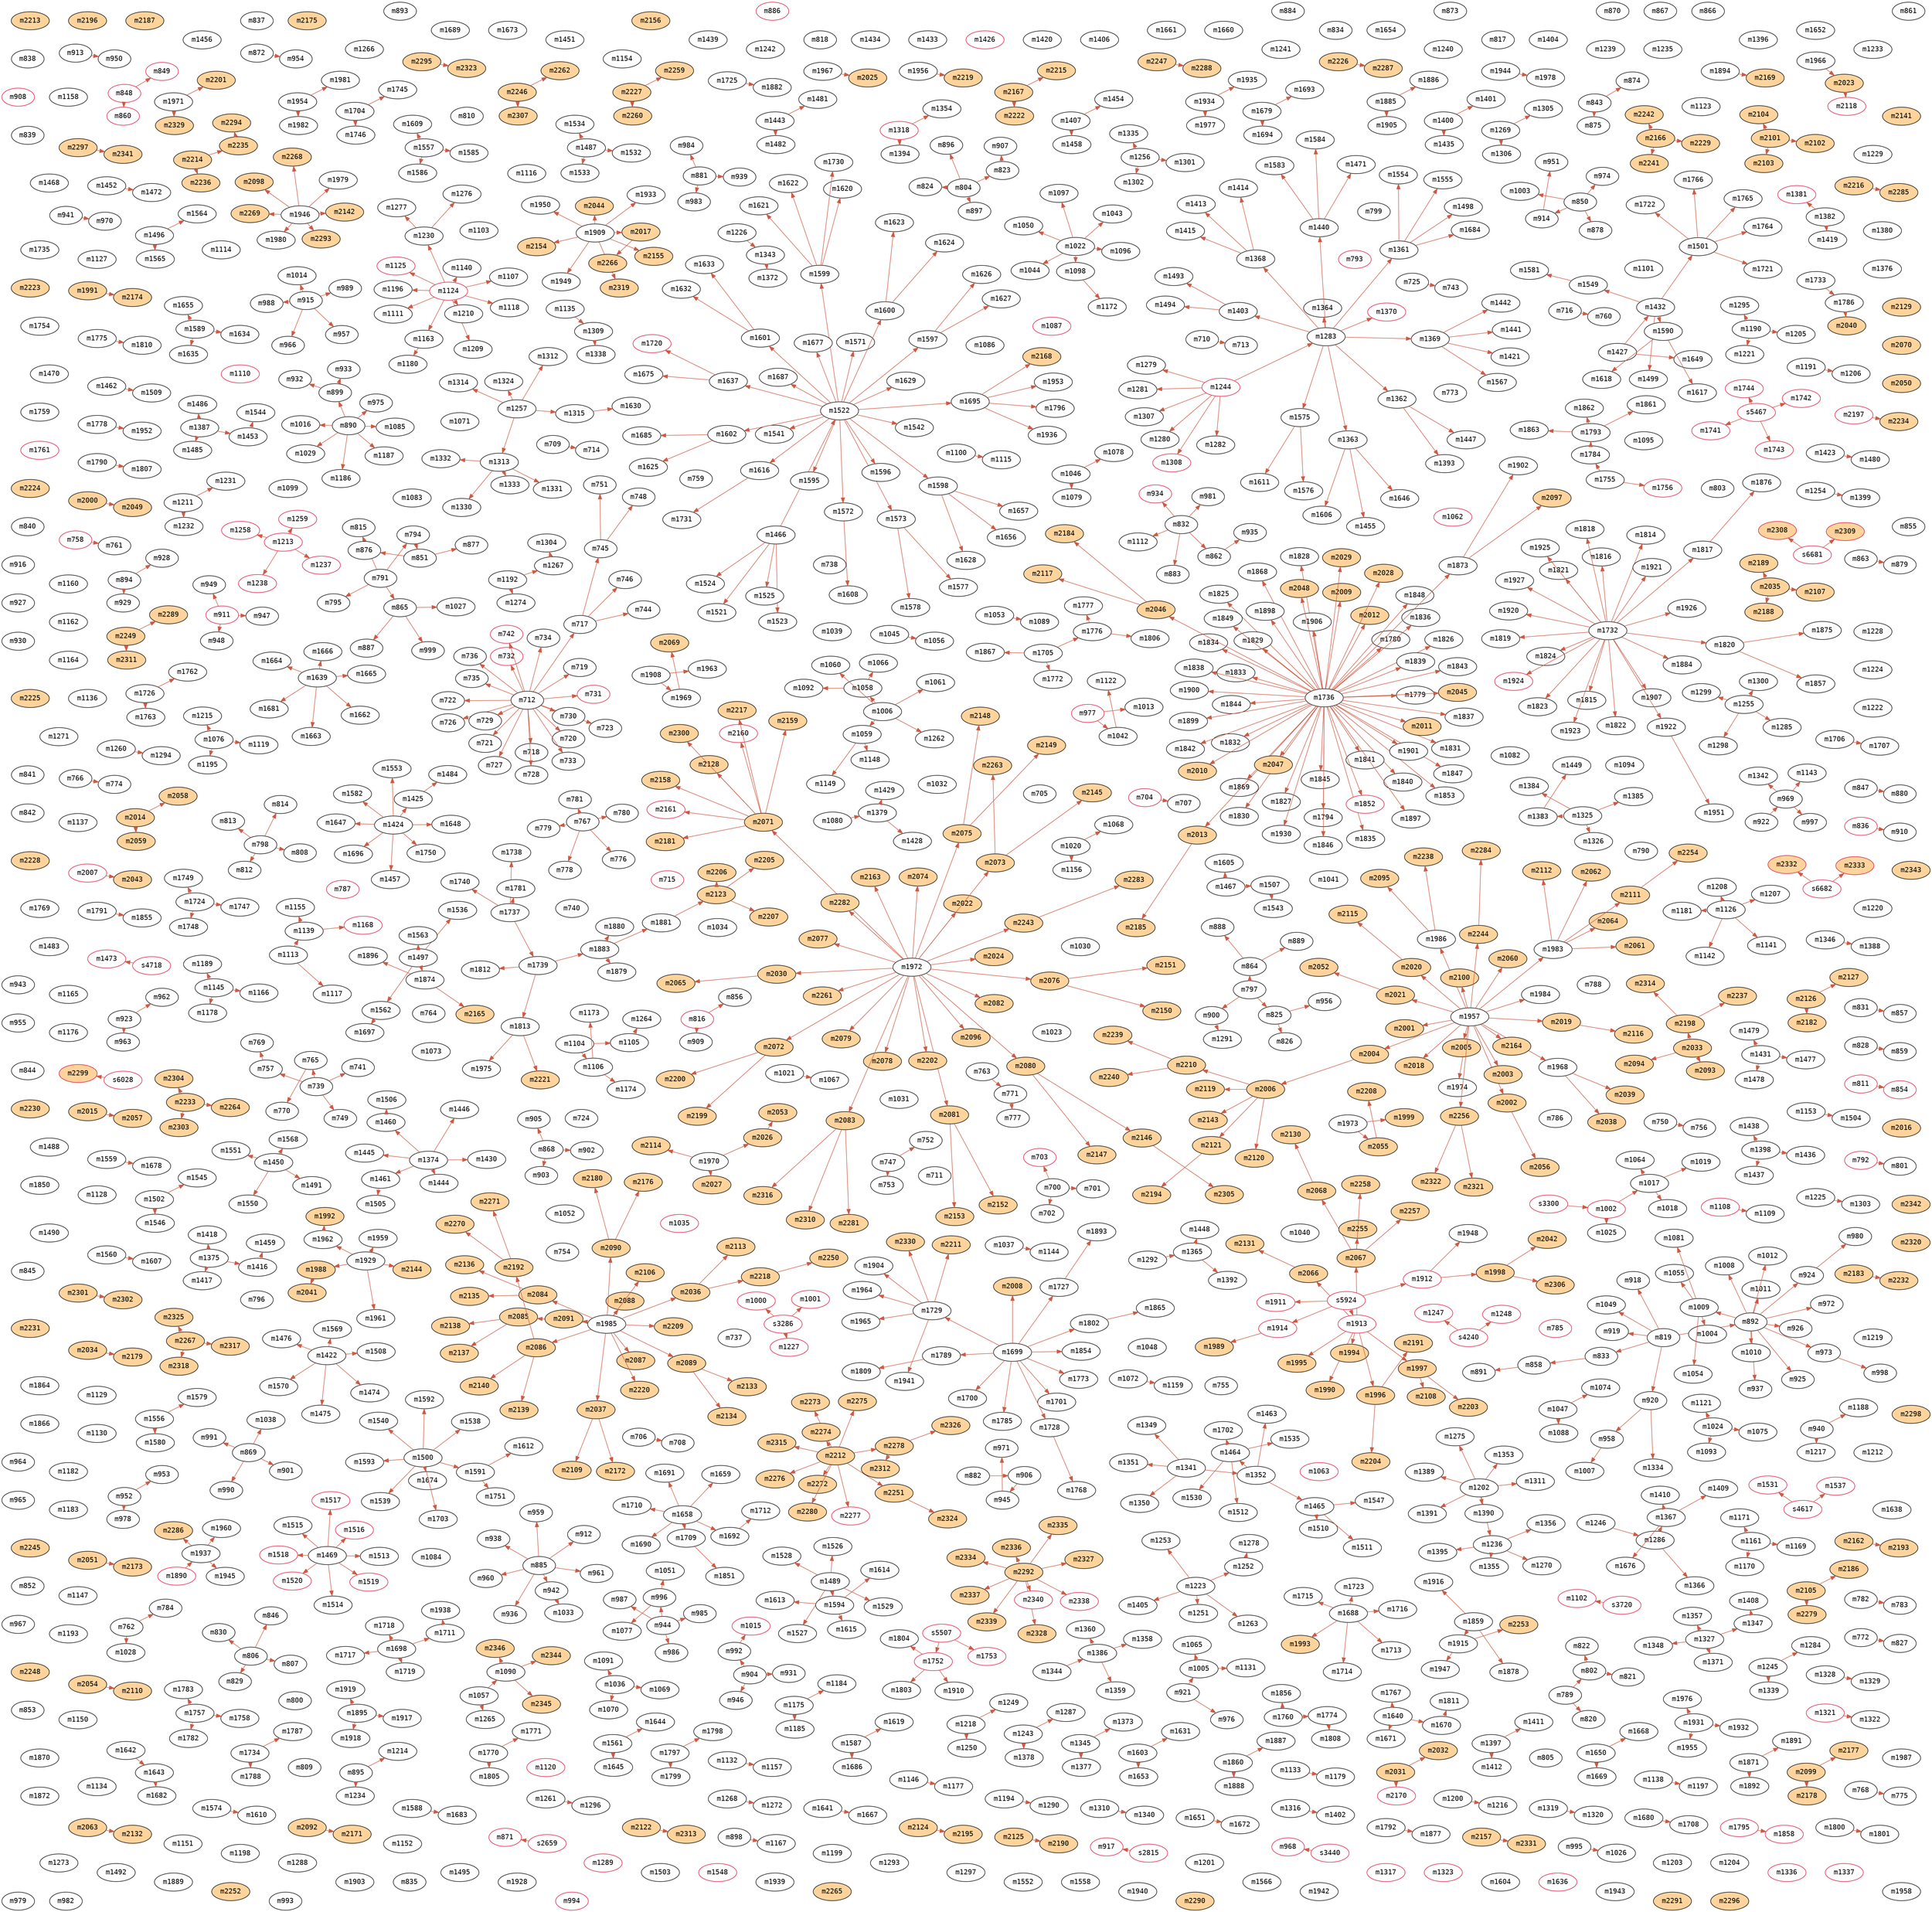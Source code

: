 digraph infections {
	graph [
		charset = "UTF-8",
		layout = fdp
	];
	node [
		fontname="Inconsolata",
		fontcolor = black,
		style = "solid,filled",
		color = black
		fillcolor = white
	];
	edge [
		color = coral3
	];
	m700;
	m701;
	m702;
	m703[color=crimson];
	m704[color=crimson];
	m705;
	m706;
	m707;
	m708;
	m709;
	m710;
	m711;
	m712;
	m713;
	m714;
	m715[color=crimson];
	m716;
	m717;
	m718;
	m719;
	m720;
	m721;
	m722;
	m723;
	m724;
	m725;
	m726;
	m727;
	m728;
	m729;
	m730;
	m731[color=crimson];
	m732[color=crimson];
	m733;
	m734;
	m735;
	m736;
	m737;
	m738;
	m739;
	m740;
	m741;
	m742[color=crimson];
	m743;
	m744;
	m745;
	m746;
	m747;
	m748;
	m749;
	m750;
	m751;
	m752;
	m753;
	m754;
	m755;
	m756;
	m757;
	m758[color=crimson];
	m759;
	m760;
	m761;
	m762;
	m763;
	m764;
	m765;
	m766;
	m767;
	m768;
	m769;
	m770;
	m771;
	m772;
	m773;
	m774;
	m775;
	m776;
	m777;
	m778;
	m779;
	m780;
	m781;
	m782;
	m783;
	m784;
	m785[color=crimson];
	m786;
	m787[color=crimson];
	m788;
	m789;
	m790;
	m791;
	m792[color=crimson];
	m793[color=crimson];
	m794;
	m795;
	m796;
	m797;
	m798;
	m799;
	m800;
	m801;
	m802;
	m803;
	m804;
	m805;
	m806;
	m807;
	m808;
	m809;
	m810;
	m811[color=crimson];
	m812;
	m813;
	m814;
	m815;
	m816[color=crimson];
	m817;
	m818;
	m819;
	m820;
	m821;
	m822;
	m823;
	m824;
	m825;
	m826;
	m827;
	m828;
	m829;
	m830;
	m831;
	m832;
	m833;
	m834;
	m835;
	m836[color=crimson];
	m837;
	m838;
	m839;
	m840;
	m841;
	m842;
	m843;
	m844;
	m845;
	m846;
	m847;
	m848[color=crimson];
	m849[color=crimson];
	m850;
	m851;
	m852;
	m853;
	m854[color=crimson];
	m855;
	m856;
	m857;
	m858;
	m859;
	m860[color=crimson];
	m861;
	m862;
	m863;
	m864;
	m865;
	m866;
	m867;
	m868;
	m869;
	m870;
	m871[color=crimson];
	m872;
	m873;
	m874;
	m875;
	m876;
	m877;
	m878;
	m879;
	m880;
	m881;
	m882;
	m883;
	m884;
	m885;
	m886[color=crimson];
	m887;
	m888;
	m889;
	m890;
	m891;
	m892;
	m893;
	m894;
	m895;
	m896;
	m897;
	m898;
	m899;
	m900;
	m901;
	m902;
	m903;
	m904;
	m905;
	m906;
	m907;
	m908[color=crimson];
	m909;
	m910;
	m911[color=crimson];
	m912;
	m913;
	m914;
	m915;
	m916;
	m917[color=crimson];
	m918;
	m919;
	m920;
	m921;
	m922;
	m923;
	m924;
	m925;
	m926;
	m927;
	m928;
	m929;
	m930;
	m931;
	m932;
	m933;
	m934[color=crimson];
	m935;
	m936;
	m937;
	m938;
	m939;
	m940;
	m941;
	m942;
	m943;
	m944;
	m945;
	m946;
	m947;
	m948;
	m949;
	m950;
	m951;
	m952;
	m953;
	m954;
	m955;
	m956;
	m957;
	m958;
	m959;
	m960;
	m961;
	m962;
	m963;
	m964;
	m965;
	m966;
	m967;
	m968[color=crimson];
	m969;
	m970;
	m971;
	m972;
	m973;
	m974;
	m975;
	m976;
	m977[color=crimson];
	m978;
	m979;
	m980;
	m981;
	m982;
	m983;
	m984;
	m985;
	m986;
	m987;
	m988;
	m989;
	m990;
	m991;
	m992;
	m993;
	m994[color=crimson];
	m995;
	m996;
	m997;
	m998;
	m999;
	m1000[color=crimson];
	m1001[color=crimson];
	m1002[color=crimson];
	m1003;
	m1004;
	m1005;
	m1006;
	m1007;
	m1008;
	m1009;
	m1010;
	m1011;
	m1012;
	m1013;
	m1014;
	m1015[color=crimson];
	m1016;
	m1017;
	m1018;
	m1019;
	m1020;
	m1021;
	m1022;
	m1023;
	m1024;
	m1025;
	m1026;
	m1027;
	m1028;
	m1029;
	m1030;
	m1031;
	m1032;
	m1033;
	m1034;
	m1035[color=crimson];
	m1036;
	m1037;
	m1038;
	m1039;
	m1040;
	m1041;
	m1042;
	m1043;
	m1044;
	m1045;
	m1046;
	m1047;
	m1048;
	m1049;
	m1050;
	m1051;
	m1052;
	m1053;
	m1054;
	m1055;
	m1056;
	m1057;
	m1058;
	m1059;
	m1060;
	m1061;
	m1062[color=crimson];
	m1063[color=crimson];
	m1064;
	m1065;
	m1066;
	m1067;
	m1068;
	m1069;
	m1070;
	m1071;
	m1072;
	m1073;
	m1074;
	m1075;
	m1076;
	m1077;
	m1078;
	m1079;
	m1080;
	m1081;
	m1082;
	m1083;
	m1084;
	m1085;
	m1086;
	m1087[color=crimson];
	m1088;
	m1089;
	m1090;
	m1091;
	m1092;
	m1093;
	m1094;
	m1095;
	m1096;
	m1097;
	m1098;
	m1099;
	m1100;
	m1101;
	m1102[color=crimson];
	m1103;
	m1104;
	m1105;
	m1106;
	m1108[color=crimson];
	m1109;
	m1110[color=crimson];
	m1111;
	m1112;
	m1113;
	m1114;
	m1115;
	m1116;
	m1117;
	m1118;
	m1119;
	m1120[color=crimson];
	m1121;
	m1122;
	m1123;
	m1124[color=crimson];
	m1125[color=crimson];
	m1126;
	m1107;
	m1127;
	m1128;
	m1129;
	m1130;
	m1131;
	m1132;
	m1133;
	m1134;
	m1135;
	m1136;
	m1137;
	m1138;
	m1139;
	m1140;
	m1141;
	m1142;
	m1143;
	m1144;
	m1145;
	m1146;
	m1147;
	m1148;
	m1149;
	m1150;
	m1151;
	m1152;
	m1153;
	m1154;
	m1155;
	m1156;
	m1157;
	m1158;
	m1159;
	m1160;
	m1161;
	m1162;
	m1163;
	m1164;
	m1165;
	m1166;
	m1167;
	m1168[color=crimson];
	m1169;
	m1170;
	m1171;
	m1172;
	m1173;
	m1174;
	m1175;
	m1176;
	m1177;
	m1178;
	m1179;
	m1180;
	m1181;
	m1182;
	m1183;
	m1184;
	m1185;
	m1186;
	m1187;
	m1188;
	m1189;
	m1190;
	m1191;
	m1192;
	m1193;
	m1194;
	m1195;
	m1196;
	m1197;
	m1198;
	m1199;
	m1200;
	m1201;
	m1202;
	m1203;
	m1204;
	m1205;
	m1206;
	m1207;
	m1208;
	m1209;
	m1210;
	m1211;
	m1212;
	m1213[color=crimson];
	m1214;
	m1215;
	m1216;
	m1217;
	m1218;
	m1219;
	m1220;
	m1221;
	m1222;
	m1223;
	m1224;
	m1225;
	m1226;
	m1227[color=crimson];
	m1228;
	m1229;
	m1230;
	m1231;
	m1232;
	m1233;
	m1234;
	m1235;
	m1236;
	m1237[color=crimson];
	m1238[color=crimson];
	m1239;
	m1240;
	m1241;
	m1242;
	m1243;
	m1244[color=crimson];
	m1245;
	m1246;
	m1247[color=crimson];
	m1248[color=crimson];
	m1249;
	m1250;
	m1251;
	m1252;
	m1253;
	m1254;
	m1255;
	m1256;
	m1257;
	m1258[color=crimson];
	m1259[color=crimson];
	m1260;
	m1261;
	m1262;
	m1263;
	m1264;
	m1266;
	m1267;
	m1268;
	m1269;
	m1270;
	m1271;
	m1272;
	m1273;
	m1274;
	m1275;
	m1276;
	m1277;
	m1278;
	m1279;
	m1280;
	m1281;
	m1282;
	m1283;
	m1284;
	m1285;
	m1286;
	m1287;
	m1288;
	m1289[color=crimson];
	m1290;
	m1291;
	m1292;
	m1293;
	m1265;
	m1294;
	m1295;
	m1296;
	m1297;
	m1298;
	m1299;
	m1300;
	m1301;
	m1302;
	m1303;
	m1304;
	m1305;
	m1306;
	m1307;
	m1308[color=crimson];
	m1309;
	m1310;
	m1311;
	m1312;
	m1313;
	m1314;
	m1315;
	m1316;
	m1317[color=crimson];
	m1318[color=crimson];
	m1319;
	m1320;
	m1321[color=crimson];
	m1322;
	m1323[color=crimson];
	m1324;
	m1325;
	m1326;
	m1327;
	m1328;
	m1329;
	m1330;
	m1331;
	m1332;
	m1333;
	m1334;
	m1335;
	m1336[color=crimson];
	m1337[color=crimson];
	m1338;
	m1339;
	m1340;
	m1341;
	m1342;
	m1343;
	m1344;
	m1345;
	m1346;
	m1347;
	m1348;
	m1349;
	m1350;
	m1351;
	m1352;
	m1353;
	m1354;
	m1355;
	m1356;
	m1357;
	m1358;
	m1359;
	m1360;
	m1361;
	m1362;
	m1363;
	m1364;
	m1365;
	m1366;
	m1367;
	m1368;
	m1369;
	m1370[color=crimson];
	m1371;
	m1372;
	m1373;
	m1374;
	m1375;
	m1376;
	m1377;
	m1378;
	m1379;
	m1380;
	m1381[color=crimson];
	m1382;
	m1383;
	m1384;
	m1385;
	m1386;
	m1387;
	m1388;
	m1389;
	m1390;
	m1391;
	m1392;
	m1393;
	m1394;
	m1395;
	m1396;
	m1397;
	m1398;
	m1399;
	m1400;
	m1401;
	m1402;
	m1403;
	m1404;
	m1405;
	m1406;
	m1407;
	m1408;
	m1409;
	m1410;
	m1411;
	m1412;
	m1413;
	m1414;
	m1415;
	m1416;
	m1417;
	m1418;
	m1419;
	m1420;
	m1421;
	m1422;
	m1423;
	m1424;
	m1425;
	m1426[color=crimson];
	m1427;
	m1428;
	m1429;
	m1430;
	m1431;
	m1432;
	m1433;
	m1434;
	m1435;
	m1436;
	m1437;
	m1438;
	m1439;
	m1440;
	m1441;
	m1442;
	m1443;
	m1444;
	m1445;
	m1446;
	m1447;
	m1448;
	m1449;
	m1450;
	m1451;
	m1452;
	m1453;
	m1454;
	m1455;
	m1456;
	m1457;
	m1458;
	m1459;
	m1460;
	m1461;
	m1462;
	m1463;
	m1464;
	m1465;
	m1466;
	m1467;
	m1468;
	m1469;
	m1470;
	m1471;
	m1472;
	m1473[color=crimson];
	m1474;
	m1475;
	m1476;
	m1477;
	m1478;
	m1479;
	m1480;
	m1481;
	m1482;
	m1483;
	m1484;
	m1485;
	m1486;
	m1487;
	m1488;
	m1489;
	m1490;
	m1491;
	m1492;
	m1493;
	m1494;
	m1495;
	m1496;
	m1497;
	m1498;
	m1499;
	m1500;
	m1501;
	m1502;
	m1503;
	m1504;
	m1505;
	m1506;
	m1507;
	m1508;
	m1509;
	m1510;
	m1511;
	m1512;
	m1513;
	m1514;
	m1515;
	m1516[color=crimson];
	m1517[color=crimson];
	m1518[color=crimson];
	m1519[color=crimson];
	m1520[color=crimson];
	m1521;
	m1522;
	m1523;
	m1524;
	m1525;
	m1526;
	m1527;
	m1528;
	m1529;
	m1530;
	m1531[color=crimson];
	m1532;
	m1533;
	m1534;
	m1535;
	m1536;
	m1537[color=crimson];
	m1538;
	m1539;
	m1540;
	m1541;
	m1542;
	m1543;
	m1544;
	m1545;
	m1546;
	m1547;
	m1548[color=crimson];
	m1549;
	m1550;
	m1551;
	m1552;
	m1553;
	m1554;
	m1555;
	m1556;
	m1557;
	m1558;
	m1559;
	m1560;
	m1561;
	m1562;
	m1563;
	m1564;
	m1565;
	m1566;
	m1567;
	m1568;
	m1569;
	m1570;
	m1571;
	m1572;
	m1573;
	m1574;
	m1575;
	m1576;
	m1577;
	m1578;
	m1579;
	m1580;
	m1581;
	m1582;
	m1583;
	m1584;
	m1585;
	m1586;
	m1587;
	m1588;
	m1589;
	m1590;
	m1591;
	m1592;
	m1593;
	m1594;
	m1595;
	m1596;
	m1597;
	m1598;
	m1599;
	m1600;
	m1601;
	m1602;
	m1603;
	m1604;
	m1605;
	m1606;
	m1607;
	m1608;
	m1609;
	m1610;
	m1611;
	m1612;
	m1613;
	m1614;
	m1615;
	m1616;
	m1617;
	m1618;
	m1619;
	m1620;
	m1621;
	m1622;
	m1623;
	m1624;
	m1625;
	m1626;
	m1627;
	m1628;
	m1629;
	m1630;
	m1631;
	m1632;
	m1633;
	m1634;
	m1635;
	m1636[color=crimson];
	m1637;
	m1638;
	m1639;
	m1640;
	m1641;
	m1642;
	m1643;
	m1644;
	m1645;
	m1646;
	m1647;
	m1648;
	m1649;
	m1650;
	m1651;
	m1652;
	m1653;
	m1654;
	m1655;
	m1656;
	m1657;
	m1658;
	m1659;
	m1660;
	m1661;
	m1662;
	m1663;
	m1664;
	m1665;
	m1666;
	m1667;
	m1668;
	m1669;
	m1670;
	m1671;
	m1672;
	m1673;
	m1674;
	m1675;
	m1676;
	m1677;
	m1678;
	m1679;
	m1680;
	m1681;
	m1682;
	m1683;
	m1684;
	m1685;
	m1686;
	m1687;
	m1688;
	m1689;
	m1690;
	m1691;
	m1692;
	m1693;
	m1694;
	m1695;
	m1696;
	m1697;
	m1698;
	m1699;
	m1700;
	m1701;
	m1702;
	m1703;
	m1704;
	m1705;
	m1706;
	m1707;
	m1708;
	m1709;
	m1710;
	m1711;
	m1712;
	m1713;
	m1714;
	m1715;
	m1716;
	m1717;
	m1718;
	m1719;
	m1720[color=crimson];
	m1721;
	m1722;
	m1723;
	m1724;
	m1725;
	m1726;
	m1727;
	m1728;
	m1729;
	m1730;
	m1731;
	m1732;
	m1733;
	m1734;
	m1735;
	m1736;
	m1737;
	m1738;
	m1739;
	m1740;
	m1741[color=crimson];
	m1742[color=crimson];
	m1743[color=crimson];
	m1744[color=crimson];
	m1745;
	m1746;
	m1747;
	m1748;
	m1749;
	m1750;
	m1751;
	m1752[color=crimson];
	m1753[color=crimson];
	m1754;
	m1755;
	m1756[color=crimson];
	m1757;
	m1758;
	m1759;
	m1760;
	m1761[color=crimson];
	m1762;
	m1763;
	m1764;
	m1765;
	m1766;
	m1767;
	m1768;
	m1769;
	m1770;
	m1771;
	m1772;
	m1773;
	m1774;
	m1775;
	m1776;
	m1777;
	m1778;
	m1779;
	m1780;
	m1781;
	m1782;
	m1783;
	m1784;
	m1785;
	m1786;
	m1787;
	m1788;
	m1789;
	m1790;
	m1791;
	m1792;
	m1793;
	m1794;
	m1795[color=crimson];
	m1796;
	m1797;
	m1798;
	m1799;
	m1800;
	m1801;
	m1802;
	m1803;
	m1804;
	m1805;
	m1806;
	m1807;
	m1808;
	m1809;
	m1810;
	m1811;
	m1812;
	m1813;
	m1814;
	m1815;
	m1816;
	m1817;
	m1818;
	m1819;
	m1820;
	m1821;
	m1822;
	m1823;
	m1824;
	m1825;
	m1826;
	m1827;
	m1828;
	m1829;
	m1830;
	m1831;
	m1832;
	m1833;
	m1834;
	m1835;
	m1836;
	m1837;
	m1838;
	m1839;
	m1840;
	m1841;
	m1842;
	m1843;
	m1844;
	m1845;
	m1846;
	m1847;
	m1848;
	m1849;
	m1850;
	m1851;
	m1852[color=crimson];
	m1853;
	m1854;
	m1855;
	m1856;
	m1857;
	m1858[color=crimson];
	m1859;
	m1860;
	m1861;
	m1862;
	m1863;
	m1864;
	m1865;
	m1866;
	m1867;
	m1868;
	m1869;
	m1870;
	m1871;
	m1872;
	m1873;
	m1874;
	m1875;
	m1876;
	m1877;
	m1878;
	m1879;
	m1880;
	m1881;
	m1882;
	m1883;
	m1884;
	m1885;
	m1886;
	m1887;
	m1888;
	m1889;
	m1890[color=crimson];
	m1891;
	m1892;
	m1893;
	m1894;
	m1895;
	m1896;
	m1897;
	m1898;
	m1899;
	m1900;
	m1901;
	m1902;
	m1903;
	m1904;
	m1905;
	m1906;
	m1907;
	m1908;
	m1909;
	m1910;
	m1911[color=crimson];
	m1912[color=crimson];
	m1913[color=crimson];
	m1914[color=crimson];
	m1915;
	m1916;
	m1917;
	m1918;
	m1919;
	m1920;
	m1921;
	m1922;
	m1923;
	m1924[color=crimson];
	m1925;
	m1926;
	m1927;
	m1928;
	m1929;
	m1930;
	m1931;
	m1932;
	m1933;
	m1934;
	m1935;
	m1936;
	m1937;
	m1938;
	m1939;
	m1940;
	m1941;
	m1942;
	m1943;
	m1944;
	m1945;
	m1946;
	m1947;
	m1948;
	m1949;
	m1950;
	m1951;
	m1952;
	m1953;
	m1954;
	m1955;
	m1956;
	m1957;
	m1958;
	m1959;
	m1960;
	m1961;
	m1962;
	m1963;
	m1964;
	m1965;
	m1966;
	m1967;
	m1968;
	m1969;
	m1970;
	m1971;
	m1972;
	m1973;
	m1974;
	m1975;
	m1976;
	m1977;
	m1978;
	m1979;
	m1980;
	m1981;
	m1982;
	m1983;
	m1984;
	m1985;
	m1986;
	m1987;
	m1988[fillcolor=burlywood1];
	m1989[fillcolor=burlywood1];
	m1990[fillcolor=burlywood1];
	m1991[fillcolor=burlywood1];
	m1992[fillcolor=burlywood1];
	m1993[fillcolor=burlywood1];
	m1994[fillcolor=burlywood1];
	m1995[fillcolor=burlywood1];
	m1996[fillcolor=burlywood1];
	m1997[fillcolor=burlywood1];
	m1998[fillcolor=burlywood1];
	m1999[fillcolor=burlywood1];
	m2000[fillcolor=burlywood1];
	m2001[fillcolor=burlywood1];
	m2002[fillcolor=burlywood1];
	m2003[fillcolor=burlywood1];
	m2004[fillcolor=burlywood1];
	m2005[fillcolor=burlywood1];
	m2006[fillcolor=burlywood1];
	m2007[color=crimson];
	m2008[fillcolor=burlywood1];
	m2009[fillcolor=burlywood1];
	m2010[fillcolor=burlywood1];
	m2011[fillcolor=burlywood1];
	m2012[fillcolor=burlywood1];
	m2013[fillcolor=burlywood1];
	m2014[fillcolor=burlywood1];
	m2015[fillcolor=burlywood1];
	m2016[fillcolor=burlywood1];
	m2017[fillcolor=burlywood1];
	m2018[fillcolor=burlywood1];
	m2019[fillcolor=burlywood1];
	m2020[fillcolor=burlywood1];
	m2021[fillcolor=burlywood1];
	m2022[fillcolor=burlywood1];
	m2023[fillcolor=burlywood1];
	m2024[fillcolor=burlywood1];
	m2025[fillcolor=burlywood1];
	m2026[fillcolor=burlywood1];
	m2027[fillcolor=burlywood1];
	m2028[fillcolor=burlywood1];
	m2029[fillcolor=burlywood1];
	m2030[fillcolor=burlywood1];
	m2031[fillcolor=burlywood1];
	m2032[fillcolor=burlywood1];
	m2033[fillcolor=burlywood1];
	m2034[fillcolor=burlywood1];
	m2035[fillcolor=burlywood1];
	m2036[fillcolor=burlywood1];
	m2037[fillcolor=burlywood1];
	m2038[fillcolor=burlywood1];
	m2039[fillcolor=burlywood1];
	m2040[fillcolor=burlywood1];
	m2041[fillcolor=burlywood1];
	m2042[fillcolor=burlywood1];
	m2043[fillcolor=burlywood1];
	m2044[fillcolor=burlywood1];
	m2045[fillcolor=burlywood1];
	m2046[fillcolor=burlywood1];
	m2047[fillcolor=burlywood1];
	m2048[fillcolor=burlywood1];
	m2049[fillcolor=burlywood1];
	m2050[fillcolor=burlywood1];
	m2051[fillcolor=burlywood1];
	m2052[fillcolor=burlywood1];
	m2053[fillcolor=burlywood1];
	m2054[fillcolor=burlywood1];
	m2055[fillcolor=burlywood1];
	m2056[fillcolor=burlywood1];
	m2057[fillcolor=burlywood1];
	m2058[fillcolor=burlywood1];
	m2059[fillcolor=burlywood1];
	m2060[fillcolor=burlywood1];
	m2061[fillcolor=burlywood1];
	m2062[fillcolor=burlywood1];
	m2063[fillcolor=burlywood1];
	m2064[fillcolor=burlywood1];
	m2065[fillcolor=burlywood1];
	m2066[fillcolor=burlywood1];
	m2067[fillcolor=burlywood1];
	m2068[fillcolor=burlywood1];
	m2069[fillcolor=burlywood1];
	m2070[fillcolor=burlywood1];
	m2071[fillcolor=burlywood1];
	m2072[fillcolor=burlywood1];
	m2073[fillcolor=burlywood1];
	m2074[fillcolor=burlywood1];
	m2075[fillcolor=burlywood1];
	m2076[fillcolor=burlywood1];
	m2077[fillcolor=burlywood1];
	m2078[fillcolor=burlywood1];
	m2079[fillcolor=burlywood1];
	m2080[fillcolor=burlywood1];
	m2081[fillcolor=burlywood1];
	m2082[fillcolor=burlywood1];
	m2083[fillcolor=burlywood1];
	m2084[fillcolor=burlywood1];
	m2085[fillcolor=burlywood1];
	m2086[fillcolor=burlywood1];
	m2087[fillcolor=burlywood1];
	m2088[fillcolor=burlywood1];
	m2089[fillcolor=burlywood1];
	m2090[fillcolor=burlywood1];
	m2091[fillcolor=burlywood1];
	m2092[fillcolor=burlywood1];
	m2093[fillcolor=burlywood1];
	m2094[fillcolor=burlywood1];
	m2095[fillcolor=burlywood1];
	m2096[fillcolor=burlywood1];
	m2097[fillcolor=burlywood1];
	m2098[fillcolor=burlywood1];
	m2099[fillcolor=burlywood1];
	m2100[fillcolor=burlywood1];
	m2101[fillcolor=burlywood1];
	m2102[fillcolor=burlywood1];
	m2103[fillcolor=burlywood1];
	m2104[fillcolor=burlywood1];
	m2105[fillcolor=burlywood1];
	m2106[fillcolor=burlywood1];
	m2107[fillcolor=burlywood1];
	m2108[fillcolor=burlywood1];
	m2109[fillcolor=burlywood1];
	m2110[fillcolor=burlywood1];
	m2111[fillcolor=burlywood1];
	m2112[fillcolor=burlywood1];
	m2113[fillcolor=burlywood1];
	m2114[fillcolor=burlywood1];
	m2115[fillcolor=burlywood1];
	m2116[fillcolor=burlywood1];
	m2117[fillcolor=burlywood1];
	m2118[color=crimson];
	m2119[fillcolor=burlywood1];
	m2120[fillcolor=burlywood1];
	m2121[fillcolor=burlywood1];
	m2122[fillcolor=burlywood1];
	m2123[fillcolor=burlywood1];
	m2124[fillcolor=burlywood1];
	m2125[fillcolor=burlywood1];
	m2126[fillcolor=burlywood1];
	m2127[fillcolor=burlywood1];
	m2128[fillcolor=burlywood1];
	m2129[fillcolor=burlywood1];
	m2130[fillcolor=burlywood1];
	m2131[fillcolor=burlywood1];
	m2132[fillcolor=burlywood1];
	m2133[fillcolor=burlywood1];
	m2134[fillcolor=burlywood1];
	m2135[fillcolor=burlywood1];
	m2136[fillcolor=burlywood1];
	m2137[fillcolor=burlywood1];
	m2138[fillcolor=burlywood1];
	m2139[fillcolor=burlywood1];
	m2140[fillcolor=burlywood1];
	m2141[fillcolor=burlywood1];
	m2142[fillcolor=burlywood1];
	m2143[fillcolor=burlywood1];
	m2144[fillcolor=burlywood1];
	m2145[fillcolor=burlywood1];
	m2146[fillcolor=burlywood1];
	m2147[fillcolor=burlywood1];
	m2148[fillcolor=burlywood1];
	m2149[fillcolor=burlywood1];
	m2150[fillcolor=burlywood1];
	m2151[fillcolor=burlywood1];
	m2152[fillcolor=burlywood1];
	m2153[fillcolor=burlywood1];
	m2154[fillcolor=burlywood1];
	m2155[fillcolor=burlywood1];
	m2156[fillcolor=burlywood1];
	m2157[fillcolor=burlywood1];
	m2158[fillcolor=burlywood1];
	m2159[fillcolor=burlywood1];
	m2160[color=crimson];
	m2161[color=crimson];
	m2162[fillcolor=burlywood1];
	m2163[fillcolor=burlywood1];
	m2164[fillcolor=burlywood1];
	m2165[fillcolor=burlywood1];
	m2166[fillcolor=burlywood1];
	m2167[fillcolor=burlywood1];
	m2168[fillcolor=burlywood1];
	m2169[fillcolor=burlywood1];
	m2170[color=crimson];
	m2171[fillcolor=burlywood1];
	m2172[fillcolor=burlywood1];
	m2173[fillcolor=burlywood1];
	m2174[fillcolor=burlywood1];
	m2175[fillcolor=burlywood1];
	m2176[fillcolor=burlywood1];
	m2177[fillcolor=burlywood1];
	m2178[fillcolor=burlywood1];
	m2179[fillcolor=burlywood1];
	m2180[fillcolor=burlywood1];
	m2181[fillcolor=burlywood1];
	m2182[fillcolor=burlywood1];
	m2183[fillcolor=burlywood1];
	m2184[fillcolor=burlywood1];
	m2185[fillcolor=burlywood1];
	m2186[fillcolor=burlywood1];
	m2187[fillcolor=burlywood1];
	m2188[fillcolor=burlywood1];
	m2189[fillcolor=burlywood1];
	m2190[fillcolor=burlywood1];
	m2191[fillcolor=burlywood1];
	m2192[fillcolor=burlywood1];
	m2193[fillcolor=burlywood1];
	m2194[fillcolor=burlywood1];
	m2195[fillcolor=burlywood1];
	m2196[fillcolor=burlywood1];
	m2197[color=crimson];
	m2198[fillcolor=burlywood1];
	m2199[fillcolor=burlywood1];
	m2200[fillcolor=burlywood1];
	m2201[fillcolor=burlywood1];
	m2202[fillcolor=burlywood1];
	m2203[fillcolor=burlywood1];
	m2204[fillcolor=burlywood1];
	m2205[fillcolor=burlywood1];
	m2206[fillcolor=burlywood1];
	m2207[fillcolor=burlywood1];
	m2208[fillcolor=burlywood1];
	m2209[fillcolor=burlywood1];
	m2210[fillcolor=burlywood1];
	m2211[fillcolor=burlywood1];
	m2212[fillcolor=burlywood1];
	m2213[fillcolor=burlywood1];
	m2214[fillcolor=burlywood1];
	m2215[fillcolor=burlywood1];
	m2216[fillcolor=burlywood1];
	m2217[fillcolor=burlywood1];
	m2218[fillcolor=burlywood1];
	m2219[fillcolor=burlywood1];
	m2220[fillcolor=burlywood1];
	m2221[fillcolor=burlywood1];
	m2222[fillcolor=burlywood1];
	m2223[fillcolor=burlywood1];
	m2224[fillcolor=burlywood1];
	m2225[fillcolor=burlywood1];
	m2226[fillcolor=burlywood1];
	m2227[fillcolor=burlywood1];
	m2228[fillcolor=burlywood1];
	m2229[fillcolor=burlywood1];
	m2230[fillcolor=burlywood1];
	m2231[fillcolor=burlywood1];
	m2232[fillcolor=burlywood1];
	m2233[fillcolor=burlywood1];
	m2234[fillcolor=burlywood1];
	m2235[fillcolor=burlywood1];
	m2236[fillcolor=burlywood1];
	m2237[fillcolor=burlywood1];
	m2238[fillcolor=burlywood1];
	m2239[fillcolor=burlywood1];
	m2240[fillcolor=burlywood1];
	m2241[fillcolor=burlywood1];
	m2242[fillcolor=burlywood1];
	m2243[fillcolor=burlywood1];
	m2244[fillcolor=burlywood1];
	m2245[fillcolor=burlywood1];
	m2246[fillcolor=burlywood1];
	m2247[fillcolor=burlywood1];
	m2248[fillcolor=burlywood1];
	m2249[fillcolor=burlywood1];
	m2250[fillcolor=burlywood1];
	m2251[fillcolor=burlywood1];
	m2252[fillcolor=burlywood1];
	m2253[fillcolor=burlywood1];
	m2254[fillcolor=burlywood1];
	m2255[fillcolor=burlywood1];
	m2256[fillcolor=burlywood1];
	m2257[fillcolor=burlywood1];
	m2258[fillcolor=burlywood1];
	m2259[fillcolor=burlywood1];
	m2260[fillcolor=burlywood1];
	m2261[fillcolor=burlywood1];
	m2262[fillcolor=burlywood1];
	m2263[fillcolor=burlywood1];
	m2264[fillcolor=burlywood1];
	m2265[fillcolor=burlywood1];
	m2266[fillcolor=burlywood1];
	m2267[fillcolor=burlywood1];
	m2268[fillcolor=burlywood1];
	m2269[fillcolor=burlywood1];
	m2270[fillcolor=burlywood1];
	m2271[fillcolor=burlywood1];
	m2272[fillcolor=burlywood1];
	m2273[fillcolor=burlywood1];
	m2274[fillcolor=burlywood1];
	m2275[fillcolor=burlywood1];
	m2276[fillcolor=burlywood1];
	m2277[color=crimson];
	m2278[fillcolor=burlywood1];
	m2279[fillcolor=burlywood1];
	m2280[fillcolor=burlywood1];
	m2281[fillcolor=burlywood1];
	m2282[fillcolor=burlywood1];
	m2283[fillcolor=burlywood1];
	m2284[fillcolor=burlywood1];
	m2285[fillcolor=burlywood1];
	m2286[fillcolor=burlywood1];
	m2287[fillcolor=burlywood1];
	m2288[fillcolor=burlywood1];
	m2289[fillcolor=burlywood1];
	m2290[fillcolor=burlywood1];
	m2291[fillcolor=burlywood1];
	m2292[fillcolor=burlywood1];
	m2293[fillcolor=burlywood1];
	m2294[fillcolor=burlywood1];
	m2295[fillcolor=burlywood1];
	m2296[fillcolor=burlywood1];
	m2297[fillcolor=burlywood1];
	m2298[fillcolor=burlywood1];
	m2299[color=crimson,fillcolor=burlywood1];
	m2300[fillcolor=burlywood1];
	m2301[fillcolor=burlywood1];
	m2302[fillcolor=burlywood1];
	m2303[fillcolor=burlywood1];
	m2304[fillcolor=burlywood1];
	m2305[fillcolor=burlywood1];
	m2306[fillcolor=burlywood1];
	m2307[fillcolor=burlywood1];
	m2308[color=crimson,fillcolor=burlywood1];
	m2309[color=crimson,fillcolor=burlywood1];
	m2310[fillcolor=burlywood1];
	m2311[fillcolor=burlywood1];
	m2312[fillcolor=burlywood1];
	m2313[fillcolor=burlywood1];
	m2314[fillcolor=burlywood1];
	m2315[fillcolor=burlywood1];
	m2316[fillcolor=burlywood1];
	m2317[fillcolor=burlywood1];
	m2318[fillcolor=burlywood1];
	m2319[fillcolor=burlywood1];
	m2320[fillcolor=burlywood1];
	m2321[fillcolor=burlywood1];
	m2322[fillcolor=burlywood1];
	m2323[fillcolor=burlywood1];
	m2324[fillcolor=burlywood1];
	m2325[fillcolor=burlywood1];
	m2326[fillcolor=burlywood1];
	m2327[fillcolor=burlywood1];
	m2328[fillcolor=burlywood1];
	m2329[fillcolor=burlywood1];
	m2330[fillcolor=burlywood1];
	m2331[fillcolor=burlywood1];
	m2332[color=crimson,fillcolor=burlywood1];
	m2333[color=crimson,fillcolor=burlywood1];
	m2334[fillcolor=burlywood1];
	m2335[fillcolor=burlywood1];
	m2336[fillcolor=burlywood1];
	m2337[fillcolor=burlywood1];
	m2338[color=crimson];
	m2339[fillcolor=burlywood1];
	m2340[color=crimson];
	m2341[fillcolor=burlywood1];
	m2342[fillcolor=burlywood1];
	m2343[fillcolor=burlywood1];
	m2344[fillcolor=burlywood1];
	m2345[fillcolor=burlywood1];
	m2346[fillcolor=burlywood1];
	s2659[color=crimson];
	s2815[color=crimson];
	s3286[color=crimson];
	s3300[color=crimson];
	s3440[color=crimson];
	s3720[color=crimson];
	s4240[color=crimson];
	s4617[color=crimson];
	s4718[color=crimson];
	s5467[color=crimson];
	s5507[color=crimson];
	s5924[color=crimson];
	s6028[color=crimson];
	s6681[color=crimson];
	s6682[color=crimson];
	m700->m701;
	m700->m702;
	m700->m703;
	m704->m707;
	m706->m708;
	m710->m713;
	m709->m714;
	m712->m717;
	m712->m718;
	m712->m719;
	m712->m720;
	m712->m721;
	m712->m722;
	m712->m723;
	m712->m726;
	m712->m727;
	m712->m728;
	m712->m729;
	m712->m730;
	m712->m731;
	m712->m732;
	m712->m733;
	m712->m734;
	m712->m735;
	m712->m736;
	m739->m741;
	m712->m742;
	m725->m743;
	m717->m744;
	m717->m745;
	m717->m746;
	m745->m748;
	m739->m749;
	m745->m751;
	m747->m752;
	m747->m753;
	m750->m756;
	m739->m757;
	m716->m760;
	m758->m761;
	m739->m765;
	m757->m769;
	m765->m770;
	m763->m771;
	m766->m774;
	m768->m775;
	m767->m776;
	m771->m777;
	m767->m778;
	m767->m779;
	m767->m780;
	m767->m781;
	m782->m783;
	m762->m784;
	m791->m794;
	m791->m795;
	m792->m801;
	m789->m802;
	m806->m807;
	m798->m808;
	m798->m812;
	m798->m813;
	m798->m814;
	m791->m815;
	m789->m820;
	m802->m821;
	m802->m822;
	m804->m823;
	m804->m824;
	m797->m825;
	m825->m826;
	m772->m827;
	m806->m829;
	m806->m830;
	m819->m833;
	m806->m846;
	m848->m849;
	m794->m851;
	m811->m854;
	m816->m856;
	m831->m857;
	m833->m858;
	m828->m859;
	m848->m860;
	m832->m862;
	m797->m864;
	m791->m865;
	s2659->m871;
	m843->m874;
	m843->m875;
	m851->m876;
	m851->m877;
	m850->m878;
	m863->m879;
	m847->m880;
	m832->m883;
	m865->m887;
	m864->m888;
	m864->m889;
	m858->m891;
	m819->m892;
	m804->m896;
	m804->m897;
	m890->m899;
	m797->m900;
	m869->m901;
	m868->m902;
	m868->m903;
	m868->m905;
	m882->m906;
	m823->m907;
	m816->m909;
	m836->m910;
	m885->m912;
	m850->m914;
	s2815->m917;
	m819->m918;
	m819->m919;
	m819->m920;
	m892->m924;
	m892->m925;
	m892->m926;
	m894->m928;
	m894->m929;
	m904->m931;
	m899->m932;
	m899->m933;
	m832->m934;
	m862->m935;
	m885->m936;
	m892->m937;
	m885->m938;
	m881->m939;
	m885->m942;
	m906->m945;
	m904->m946;
	m911->m947;
	m911->m948;
	m911->m949;
	m913->m950;
	m914->m951;
	m952->m953;
	m872->m954;
	m825->m956;
	m915->m957;
	m920->m958;
	m885->m959;
	m885->m960;
	m885->m961;
	m923->m962;
	m923->m963;
	m915->m966;
	s3440->m968;
	m922->m969;
	m941->m970;
	m945->m971;
	m892->m972;
	m892->m973;
	m850->m974;
	m890->m975;
	m921->m976;
	m952->m978;
	m924->m980;
	m832->m981;
	m881->m983;
	m881->m984;
	m944->m985;
	m944->m986;
	m944->m987;
	m915->m988;
	m915->m989;
	m869->m990;
	m869->m991;
	m904->m992;
	m944->m996;
	m969->m997;
	m973->m998;
	m865->m999;
	s3286->m1000;
	s3286->m1001;
	s3300->m1002;
	m850->m1003;
	m1009->m1004;
	m921->m1005;
	m958->m1007;
	m892->m1008;
	m892->m1009;
	m892->m1010;
	m892->m1011;
	m892->m1012;
	m977->m1013;
	m915->m1014;
	m992->m1015;
	m890->m1016;
	m1002->m1017;
	m1017->m1018;
	m1017->m1019;
	m1002->m1025;
	m995->m1026;
	m865->m1027;
	m762->m1028;
	m890->m1029;
	m942->m1033;
	m869->m1038;
	m977->m1042;
	m1022->m1043;
	m1022->m1044;
	m819->m1049;
	m1022->m1050;
	m996->m1051;
	m1009->m1054;
	m1009->m1055;
	m1045->m1056;
	m1006->m1058;
	m1006->m1059;
	m1006->m1060;
	m1006->m1061;
	m1017->m1064;
	m1005->m1065;
	m1058->m1066;
	m1021->m1067;
	m1020->m1068;
	m1036->m1069;
	m1036->m1070;
	m1047->m1074;
	m1024->m1075;
	m996->m1077;
	m1046->m1078;
	m1046->m1079;
	m1009->m1081;
	m890->m1085;
	m1047->m1088;
	m1053->m1089;
	m1057->m1090;
	m1036->m1091;
	m1058->m1092;
	m1024->m1093;
	m1022->m1096;
	m1022->m1097;
	m1022->m1098;
	s3720->m1102;
	m1104->m1105;
	m1104->m1106;
	m1108->m1109;
	m1124->m1111;
	m832->m1112;
	m1100->m1115;
	m1113->m1117;
	m1124->m1118;
	m1076->m1119;
	m1024->m1121;
	m1042->m1122;
	m1124->m1125;
	m1124->m1107;
	m1005->m1131;
	m1113->m1139;
	m1124->m1140;
	m1126->m1141;
	m1126->m1142;
	m969->m1143;
	m1037->m1144;
	m1059->m1148;
	m1059->m1149;
	m1139->m1155;
	m1020->m1156;
	m1132->m1157;
	m1072->m1159;
	m1124->m1163;
	m1145->m1166;
	m898->m1167;
	m1139->m1168;
	m1161->m1169;
	m1161->m1170;
	m1161->m1171;
	m1098->m1172;
	m1106->m1173;
	m1106->m1174;
	m1146->m1177;
	m1145->m1178;
	m1133->m1179;
	m1163->m1180;
	m1126->m1181;
	m1175->m1184;
	m1175->m1185;
	m890->m1186;
	m890->m1187;
	m940->m1188;
	m1145->m1189;
	m1076->m1195;
	m1124->m1196;
	m1138->m1197;
	m1190->m1205;
	m1191->m1206;
	m1126->m1207;
	m1126->m1208;
	m1124->m1209;
	m1124->m1210;
	m895->m1214;
	m1076->m1215;
	m1200->m1216;
	m940->m1217;
	m1190->m1221;
	s3286->m1227;
	m1124->m1230;
	m1211->m1231;
	m1211->m1232;
	m895->m1234;
	m1202->m1236;
	m1213->m1237;
	m1213->m1238;
	s4240->m1247;
	s4240->m1248;
	m1218->m1249;
	m1218->m1250;
	m1223->m1251;
	m1223->m1252;
	m1223->m1253;
	m1213->m1258;
	m1213->m1259;
	m1006->m1262;
	m1223->m1263;
	m1105->m1264;
	m1192->m1267;
	m1236->m1270;
	m1268->m1272;
	m1192->m1274;
	m1202->m1275;
	m1230->m1276;
	m1230->m1277;
	m1252->m1278;
	m1244->m1279;
	m1244->m1280;
	m1244->m1281;
	m1244->m1282;
	m1244->m1283;
	m1245->m1284;
	m1255->m1285;
	m1246->m1286;
	m1243->m1287;
	m1194->m1290;
	m900->m1291;
	m1057->m1265;
	m1260->m1294;
	m1190->m1295;
	m1261->m1296;
	m1255->m1298;
	m1255->m1299;
	m1255->m1300;
	m1256->m1301;
	m1256->m1302;
	m1225->m1303;
	m1267->m1304;
	m1269->m1305;
	m1269->m1306;
	m1244->m1307;
	m1244->m1308;
	m1135->m1309;
	m1202->m1311;
	m1257->m1312;
	m1257->m1313;
	m1257->m1314;
	m1257->m1315;
	m1319->m1320;
	m1321->m1322;
	m1257->m1324;
	m1325->m1326;
	m1328->m1329;
	m1313->m1330;
	m1313->m1331;
	m1313->m1332;
	m1313->m1333;
	m920->m1334;
	m1256->m1335;
	m1309->m1338;
	m1245->m1339;
	m1310->m1340;
	m969->m1342;
	m1226->m1343;
	m1327->m1347;
	m1327->m1348;
	m1341->m1349;
	m1341->m1350;
	m1341->m1351;
	m1341->m1352;
	m1202->m1353;
	m1318->m1354;
	m1236->m1355;
	m1236->m1356;
	m1327->m1357;
	m1386->m1358;
	m1386->m1359;
	m1386->m1360;
	m1283->m1361;
	m1283->m1362;
	m1283->m1363;
	m1283->m1364;
	m1292->m1365;
	m1286->m1366;
	m1286->m1367;
	m1283->m1368;
	m1283->m1369;
	m1283->m1370;
	m1327->m1371;
	m1343->m1372;
	m1345->m1373;
	m1345->m1377;
	m1243->m1378;
	m1080->m1379;
	m1382->m1381;
	m1325->m1383;
	m1325->m1384;
	m1325->m1385;
	m1344->m1386;
	m1346->m1388;
	m1202->m1389;
	m1202->m1390;
	m1202->m1391;
	m1365->m1392;
	m1362->m1393;
	m1318->m1394;
	m1236->m1395;
	m1254->m1399;
	m1400->m1401;
	m1316->m1402;
	m1283->m1403;
	m1223->m1405;
	m1347->m1408;
	m1367->m1409;
	m1367->m1410;
	m1397->m1411;
	m1397->m1412;
	m1368->m1413;
	m1368->m1414;
	m1368->m1415;
	m1375->m1416;
	m1375->m1417;
	m1375->m1418;
	m1382->m1419;
	m1369->m1421;
	m1424->m1425;
	m1379->m1428;
	m1379->m1429;
	m1374->m1430;
	m1427->m1432;
	m1400->m1435;
	m1398->m1436;
	m1398->m1437;
	m1398->m1438;
	m1283->m1440;
	m1369->m1441;
	m1369->m1442;
	m1374->m1444;
	m1374->m1445;
	m1374->m1446;
	m1362->m1447;
	m1365->m1448;
	m1383->m1449;
	m1387->m1453;
	m1407->m1454;
	m1363->m1455;
	m1424->m1457;
	m1407->m1458;
	m1416->m1459;
	m1374->m1460;
	m1374->m1461;
	m1352->m1463;
	m1352->m1464;
	m1352->m1465;
	m1440->m1471;
	m1452->m1472;
	s4718->m1473;
	m1422->m1474;
	m1422->m1475;
	m1422->m1476;
	m1431->m1477;
	m1431->m1478;
	m1431->m1479;
	m1423->m1480;
	m1443->m1481;
	m1443->m1482;
	m1425->m1484;
	m1387->m1485;
	m1387->m1486;
	m1450->m1491;
	m1403->m1493;
	m1403->m1494;
	m1361->m1498;
	m1432->m1499;
	m1432->m1501;
	m1153->m1504;
	m1461->m1505;
	m1460->m1506;
	m1467->m1507;
	m1422->m1508;
	m1462->m1509;
	m1465->m1510;
	m1465->m1511;
	m1464->m1512;
	m1469->m1513;
	m1469->m1514;
	m1469->m1515;
	m1469->m1516;
	m1469->m1517;
	m1469->m1518;
	m1469->m1519;
	m1469->m1520;
	m1466->m1521;
	m1466->m1522;
	m1466->m1523;
	m1466->m1524;
	m1466->m1525;
	m1489->m1526;
	m1489->m1527;
	m1489->m1528;
	m1489->m1529;
	m1464->m1530;
	s4617->m1531;
	m1487->m1532;
	m1487->m1533;
	m1487->m1534;
	m1464->m1535;
	m1497->m1536;
	s4617->m1537;
	m1500->m1538;
	m1500->m1539;
	m1500->m1540;
	m1522->m1541;
	m1522->m1542;
	m1507->m1543;
	m1453->m1544;
	m1502->m1545;
	m1502->m1546;
	m1465->m1547;
	m1432->m1549;
	m1450->m1550;
	m1450->m1551;
	m1424->m1553;
	m1361->m1554;
	m1361->m1555;
	m1497->m1562;
	m1497->m1563;
	m1496->m1564;
	m1496->m1565;
	m1369->m1567;
	m1450->m1568;
	m1422->m1569;
	m1422->m1570;
	m1522->m1571;
	m1522->m1572;
	m1522->m1573;
	m1283->m1575;
	m1575->m1576;
	m1573->m1577;
	m1573->m1578;
	m1556->m1579;
	m1556->m1580;
	m1549->m1581;
	m1424->m1582;
	m1440->m1583;
	m1440->m1584;
	m1557->m1585;
	m1557->m1586;
	m1432->m1590;
	m1500->m1591;
	m1500->m1592;
	m1500->m1593;
	m1489->m1594;
	m1522->m1595;
	m1522->m1596;
	m1522->m1597;
	m1522->m1598;
	m1522->m1599;
	m1522->m1600;
	m1522->m1601;
	m1522->m1602;
	m1467->m1605;
	m1363->m1606;
	m1560->m1607;
	m1572->m1608;
	m1557->m1609;
	m1574->m1610;
	m1575->m1611;
	m1591->m1612;
	m1594->m1613;
	m1594->m1614;
	m1594->m1615;
	m1522->m1616;
	m1590->m1617;
	m1590->m1618;
	m1587->m1619;
	m1599->m1620;
	m1599->m1621;
	m1599->m1622;
	m1600->m1623;
	m1600->m1624;
	m1602->m1625;
	m1597->m1626;
	m1597->m1627;
	m1598->m1628;
	m1522->m1629;
	m1315->m1630;
	m1603->m1631;
	m1601->m1632;
	m1601->m1633;
	m1589->m1634;
	m1589->m1635;
	m1522->m1637;
	m1642->m1643;
	m1561->m1644;
	m1561->m1645;
	m1363->m1646;
	m1424->m1647;
	m1424->m1648;
	m1427->m1649;
	m1603->m1653;
	m1589->m1655;
	m1598->m1656;
	m1598->m1657;
	m1658->m1659;
	m1639->m1662;
	m1639->m1663;
	m1639->m1664;
	m1639->m1665;
	m1639->m1666;
	m1641->m1667;
	m1650->m1668;
	m1650->m1669;
	m1640->m1670;
	m1640->m1671;
	m1651->m1672;
	m1500->m1674;
	m1637->m1675;
	m1367->m1676;
	m1522->m1677;
	m1559->m1678;
	m1639->m1681;
	m1643->m1682;
	m1588->m1683;
	m1361->m1684;
	m1602->m1685;
	m1587->m1686;
	m1522->m1687;
	m1658->m1690;
	m1658->m1691;
	m1658->m1692;
	m1679->m1693;
	m1679->m1694;
	m1522->m1695;
	m1424->m1696;
	m1562->m1697;
	m1699->m1700;
	m1699->m1701;
	m1464->m1702;
	m1500->m1703;
	m1706->m1707;
	m1680->m1708;
	m1658->m1709;
	m1658->m1710;
	m1698->m1711;
	m1692->m1712;
	m1688->m1713;
	m1688->m1714;
	m1688->m1715;
	m1688->m1716;
	m1698->m1717;
	m1698->m1718;
	m1698->m1719;
	m1637->m1720;
	m1501->m1721;
	m1501->m1722;
	m1688->m1723;
	m1699->m1727;
	m1699->m1728;
	m1699->m1729;
	m1599->m1730;
	m1616->m1731;
	m1737->m1738;
	m1737->m1739;
	m1737->m1740;
	s5467->m1741;
	s5467->m1742;
	s5467->m1743;
	s5467->m1744;
	m1704->m1745;
	m1704->m1746;
	m1724->m1747;
	m1724->m1748;
	m1724->m1749;
	m1424->m1750;
	m1591->m1751;
	s5507->m1752;
	s5507->m1753;
	m1755->m1756;
	m1757->m1758;
	m1726->m1762;
	m1726->m1763;
	m1501->m1764;
	m1501->m1765;
	m1501->m1766;
	m1640->m1767;
	m1728->m1768;
	m1770->m1771;
	m1705->m1772;
	m1699->m1773;
	m1760->m1774;
	m1705->m1776;
	m1776->m1777;
	m1736->m1779;
	m1736->m1780;
	m1737->m1781;
	m1757->m1782;
	m1757->m1783;
	m1755->m1784;
	m1699->m1785;
	m1733->m1786;
	m1734->m1787;
	m1734->m1788;
	m1699->m1789;
	m1784->m1793;
	m1736->m1794;
	m1695->m1796;
	m1797->m1798;
	m1797->m1799;
	m1800->m1801;
	m1699->m1802;
	m1752->m1803;
	m1752->m1804;
	m1770->m1805;
	m1776->m1806;
	m1790->m1807;
	m1774->m1808;
	m1789->m1809;
	m1775->m1810;
	m1670->m1811;
	m1739->m1812;
	m1739->m1813;
	m1732->m1814;
	m1732->m1815;
	m1732->m1816;
	m1732->m1817;
	m1732->m1818;
	m1732->m1819;
	m1732->m1820;
	m1732->m1821;
	m1732->m1822;
	m1732->m1823;
	m1732->m1824;
	m1736->m1825;
	m1736->m1826;
	m1736->m1827;
	m1736->m1828;
	m1736->m1829;
	m1736->m1830;
	m1736->m1831;
	m1736->m1832;
	m1736->m1833;
	m1736->m1834;
	m1736->m1835;
	m1736->m1836;
	m1736->m1837;
	m1736->m1838;
	m1736->m1839;
	m1736->m1840;
	m1736->m1841;
	m1736->m1842;
	m1736->m1843;
	m1736->m1844;
	m1736->m1845;
	m1736->m1846;
	m1736->m1847;
	m1736->m1848;
	m1736->m1849;
	m1709->m1851;
	m1736->m1852;
	m1736->m1853;
	m1699->m1854;
	m1791->m1855;
	m1760->m1856;
	m1820->m1857;
	m1795->m1858;
	m1793->m1861;
	m1793->m1862;
	m1793->m1863;
	m1802->m1865;
	m1705->m1867;
	m1736->m1868;
	m1736->m1869;
	m1736->m1873;
	m1497->m1874;
	m1820->m1875;
	m1817->m1876;
	m1792->m1877;
	m1859->m1878;
	m1883->m1879;
	m1883->m1880;
	m1883->m1881;
	m1725->m1882;
	m1739->m1883;
	m1732->m1884;
	m1885->m1886;
	m1860->m1887;
	m1860->m1888;
	m1871->m1891;
	m1871->m1892;
	m1727->m1893;
	m1874->m1896;
	m1736->m1897;
	m1736->m1898;
	m1736->m1899;
	m1736->m1900;
	m1736->m1901;
	m1873->m1902;
	m1729->m1904;
	m1885->m1905;
	m1736->m1906;
	m1732->m1907;
	m1752->m1910;
	s5924->m1911;
	s5924->m1912;
	s5924->m1913;
	s5924->m1914;
	m1859->m1915;
	m1859->m1916;
	m1895->m1917;
	m1895->m1918;
	m1895->m1919;
	m1732->m1920;
	m1732->m1921;
	m1732->m1922;
	m1732->m1923;
	m1732->m1924;
	m1732->m1925;
	m1732->m1926;
	m1732->m1927;
	m1736->m1930;
	m1931->m1932;
	m1909->m1933;
	m1934->m1935;
	m1695->m1936;
	m1890->m1937;
	m1711->m1938;
	m1729->m1941;
	m1937->m1945;
	m1915->m1947;
	m1912->m1948;
	m1909->m1949;
	m1909->m1950;
	m1922->m1951;
	m1778->m1952;
	m1695->m1953;
	m1931->m1955;
	m1929->m1959;
	m1937->m1960;
	m1929->m1961;
	m1929->m1962;
	m1908->m1963;
	m1729->m1964;
	m1729->m1965;
	m1957->m1968;
	m1908->m1969;
	m1957->m1974;
	m1813->m1975;
	m1931->m1976;
	m1934->m1977;
	m1944->m1978;
	m1946->m1979;
	m1946->m1980;
	m1954->m1981;
	m1954->m1982;
	m1957->m1983;
	m1957->m1984;
	m1957->m1986;
	m1929->m1988;
	m1914->m1989;
	m1913->m1990;
	m1962->m1992;
	m1688->m1993;
	m1913->m1994;
	m1913->m1995;
	m1913->m1996;
	m1913->m1997;
	m1912->m1998;
	m1973->m1999;
	m1957->m2001;
	m1957->m2002;
	m1957->m2003;
	m1957->m2004;
	m1957->m2005;
	m2004->m2006;
	m1699->m2008;
	m1736->m2009;
	m1736->m2010;
	m1736->m2011;
	m1736->m2012;
	m1736->m2013;
	m1909->m2017;
	m1957->m2018;
	m1957->m2019;
	m1957->m2020;
	m1957->m2021;
	m1972->m2022;
	m1966->m2023;
	m1972->m2024;
	m1967->m2025;
	m1970->m2026;
	m1970->m2027;
	m1736->m2028;
	m1736->m2029;
	m1972->m2030;
	m2031->m2032;
	m1985->m2036;
	m1985->m2037;
	m1968->m2038;
	m1968->m2039;
	m1786->m2040;
	m1988->m2041;
	m1998->m2042;
	m2007->m2043;
	m1909->m2044;
	m1736->m2045;
	m1736->m2046;
	m1736->m2047;
	m1736->m2048;
	m2000->m2049;
	m2021->m2052;
	m2026->m2053;
	m1973->m2055;
	m2002->m2056;
	m2015->m2057;
	m2014->m2058;
	m2014->m2059;
	m1957->m2060;
	m1983->m2061;
	m1983->m2062;
	m1983->m2064;
	m2030->m2065;
	m1913->m2066;
	m1913->m2067;
	m2067->m2068;
	m1969->m2069;
	m1972->m2071;
	m1972->m2072;
	m1972->m2073;
	m1972->m2074;
	m1972->m2075;
	m1972->m2076;
	m1972->m2077;
	m1972->m2078;
	m1972->m2079;
	m1972->m2080;
	m1972->m2081;
	m1972->m2082;
	m1972->m2083;
	m1985->m2084;
	m1985->m2085;
	m1985->m2086;
	m1985->m2087;
	m1985->m2088;
	m1985->m2089;
	m1985->m2090;
	m1985->m2091;
	m2033->m2093;
	m2033->m2094;
	m1986->m2095;
	m1972->m2096;
	m1873->m2097;
	m1946->m2098;
	m1957->m2100;
	m2101->m2102;
	m2101->m2103;
	m2101->m2104;
	m1985->m2106;
	m2035->m2107;
	m1997->m2108;
	m2037->m2109;
	m2054->m2110;
	m1983->m2111;
	m1983->m2112;
	m2036->m2113;
	m1970->m2114;
	m2020->m2115;
	m2019->m2116;
	m2046->m2117;
	m2023->m2118;
	m2006->m2119;
	m2006->m2120;
	m2006->m2121;
	m1881->m2123;
	m2126->m2127;
	m2071->m2128;
	m2068->m2130;
	m2066->m2131;
	m2063->m2132;
	m2089->m2133;
	m2089->m2134;
	m2084->m2135;
	m2084->m2136;
	m2085->m2137;
	m2085->m2138;
	m2086->m2139;
	m2086->m2140;
	m1946->m2142;
	m2006->m2143;
	m1929->m2144;
	m2073->m2145;
	m2080->m2146;
	m2080->m2147;
	m2075->m2148;
	m2075->m2149;
	m2076->m2150;
	m2076->m2151;
	m2081->m2152;
	m2081->m2153;
	m1909->m2154;
	m1909->m2155;
	m2071->m2158;
	m2071->m2159;
	m2071->m2160;
	m2071->m2161;
	m1972->m2163;
	m1957->m2164;
	m1874->m2165;
	m1695->m2168;
	m1894->m2169;
	m2031->m2170;
	m2092->m2171;
	m2037->m2172;
	m2051->m2173;
	m1991->m2174;
	m2090->m2176;
	m2099->m2177;
	m2099->m2178;
	m2034->m2179;
	m2090->m2180;
	m2071->m2181;
	m2126->m2182;
	m2046->m2184;
	m2013->m2185;
	m2105->m2186;
	m2035->m2188;
	m2035->m2189;
	m2125->m2190;
	m1996->m2191;
	m2086->m2192;
	m2162->m2193;
	m2121->m2194;
	m2124->m2195;
	m2033->m2198;
	m2072->m2199;
	m2072->m2200;
	m1971->m2201;
	m1972->m2202;
	m1997->m2203;
	m1996->m2204;
	m2123->m2205;
	m2123->m2206;
	m2123->m2207;
	m2055->m2208;
	m1985->m2209;
	m2006->m2210;
	m1729->m2211;
	m2167->m2215;
	m2071->m2217;
	m2036->m2218;
	m1956->m2219;
	m1985->m2220;
	m1813->m2221;
	m2167->m2222;
	m2166->m2229;
	m2183->m2232;
	m2197->m2234;
	m2214->m2235;
	m2214->m2236;
	m2198->m2237;
	m1986->m2238;
	m2210->m2239;
	m2210->m2240;
	m2166->m2241;
	m2166->m2242;
	m1972->m2243;
	m1957->m2244;
	m2218->m2250;
	m2212->m2251;
	m1915->m2253;
	m2111->m2254;
	m2067->m2255;
	m1957->m2256;
	m2067->m2257;
	m2067->m2258;
	m2227->m2259;
	m2227->m2260;
	m1972->m2261;
	m2246->m2262;
	m2073->m2263;
	m2233->m2264;
	m2017->m2266;
	m1946->m2268;
	m1946->m2269;
	m2192->m2270;
	m2192->m2271;
	m2212->m2272;
	m2212->m2273;
	m2212->m2274;
	m2212->m2275;
	m2212->m2276;
	m2212->m2277;
	m2212->m2278;
	m2105->m2279;
	m2212->m2280;
	m2083->m2281;
	m1972->m2282;
	m2243->m2283;
	m2244->m2284;
	m2216->m2285;
	m1937->m2286;
	m2226->m2287;
	m2247->m2288;
	m2249->m2289;
	m1946->m2293;
	m2235->m2294;
	s6028->m2299;
	m2071->m2300;
	m2301->m2302;
	m2233->m2303;
	m2233->m2304;
	m2146->m2305;
	m1998->m2306;
	m2246->m2307;
	s6681->m2308;
	s6681->m2309;
	m2083->m2310;
	m2249->m2311;
	m2278->m2312;
	m2122->m2313;
	m2198->m2314;
	m2212->m2315;
	m2083->m2316;
	m2267->m2317;
	m2267->m2318;
	m1909->m2319;
	m2256->m2321;
	m2256->m2322;
	m2295->m2323;
	m2251->m2324;
	m2267->m2325;
	m2278->m2326;
	m2292->m2327;
	m2292->m2328;
	m1971->m2329;
	m1729->m2330;
	m2157->m2331;
	s6682->m2332;
	s6682->m2333;
	m2292->m2334;
	m2292->m2335;
	m2292->m2336;
	m2292->m2337;
	m2292->m2338;
	m2292->m2339;
	m2292->m2340;
	m2297->m2341;
	m1090->m2344;
	m1090->m2345;
	m1090->m2346;
}
